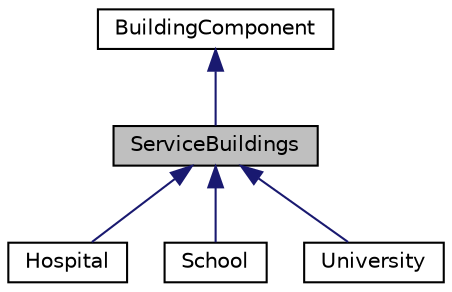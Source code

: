 digraph "ServiceBuildings"
{
 // LATEX_PDF_SIZE
  edge [fontname="Helvetica",fontsize="10",labelfontname="Helvetica",labelfontsize="10"];
  node [fontname="Helvetica",fontsize="10",shape=record];
  Node1 [label="ServiceBuildings",height=0.2,width=0.4,color="black", fillcolor="grey75", style="filled", fontcolor="black",tooltip=" "];
  Node2 -> Node1 [dir="back",color="midnightblue",fontsize="10",style="solid"];
  Node2 [label="BuildingComponent",height=0.2,width=0.4,color="black", fillcolor="white", style="filled",URL="$classBuildingComponent.html",tooltip=" "];
  Node1 -> Node3 [dir="back",color="midnightblue",fontsize="10",style="solid"];
  Node3 [label="Hospital",height=0.2,width=0.4,color="black", fillcolor="white", style="filled",URL="$classHospital.html",tooltip=" "];
  Node1 -> Node4 [dir="back",color="midnightblue",fontsize="10",style="solid"];
  Node4 [label="School",height=0.2,width=0.4,color="black", fillcolor="white", style="filled",URL="$classSchool.html",tooltip=" "];
  Node1 -> Node5 [dir="back",color="midnightblue",fontsize="10",style="solid"];
  Node5 [label="University",height=0.2,width=0.4,color="black", fillcolor="white", style="filled",URL="$classUniversity.html",tooltip=" "];
}
